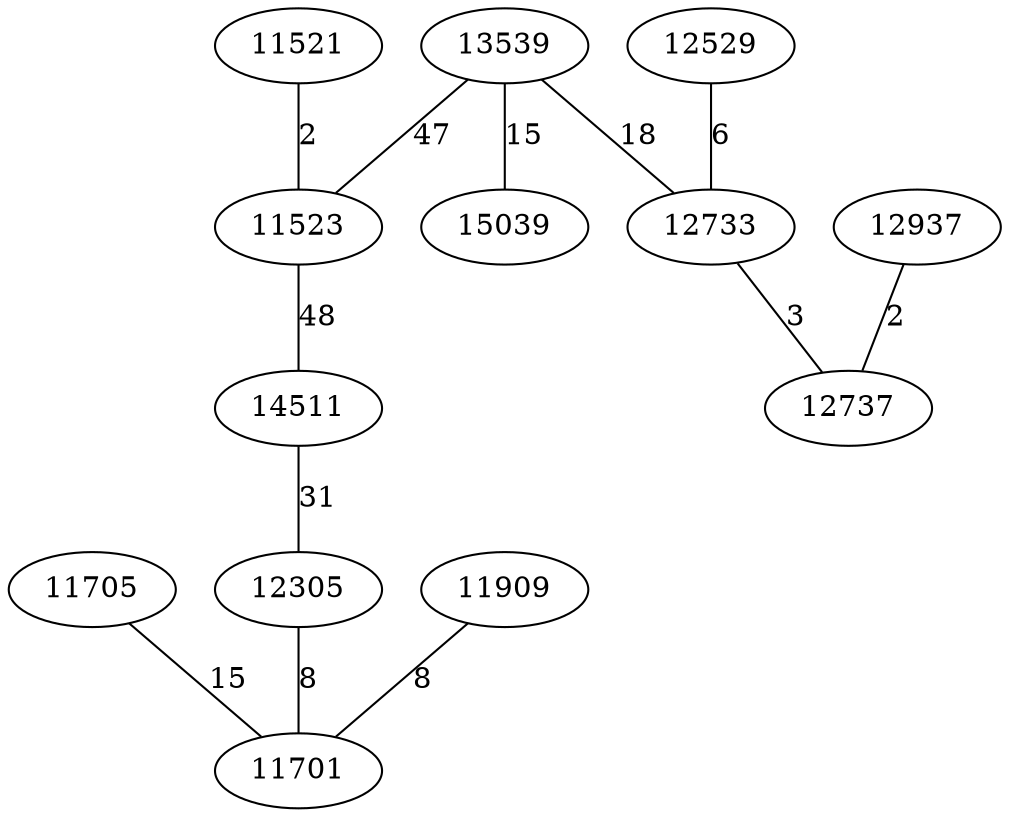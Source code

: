 graph chemin {

	11705 -- 11701 [label=15]
	13539 -- 15039 [label=15]
	13539 -- 11523 [label=47]
	13539 -- 12733 [label=18]
	12937 -- 12737 [label=2]
	11521 -- 11523 [label=2]
	11523 -- 14511 [label=48]
	14511 -- 12305 [label=31]
	12529 -- 12733 [label=6]
	11909 -- 11701 [label=8]
	12305 -- 11701 [label=8]
	12733 -- 12737 [label=3]

}
